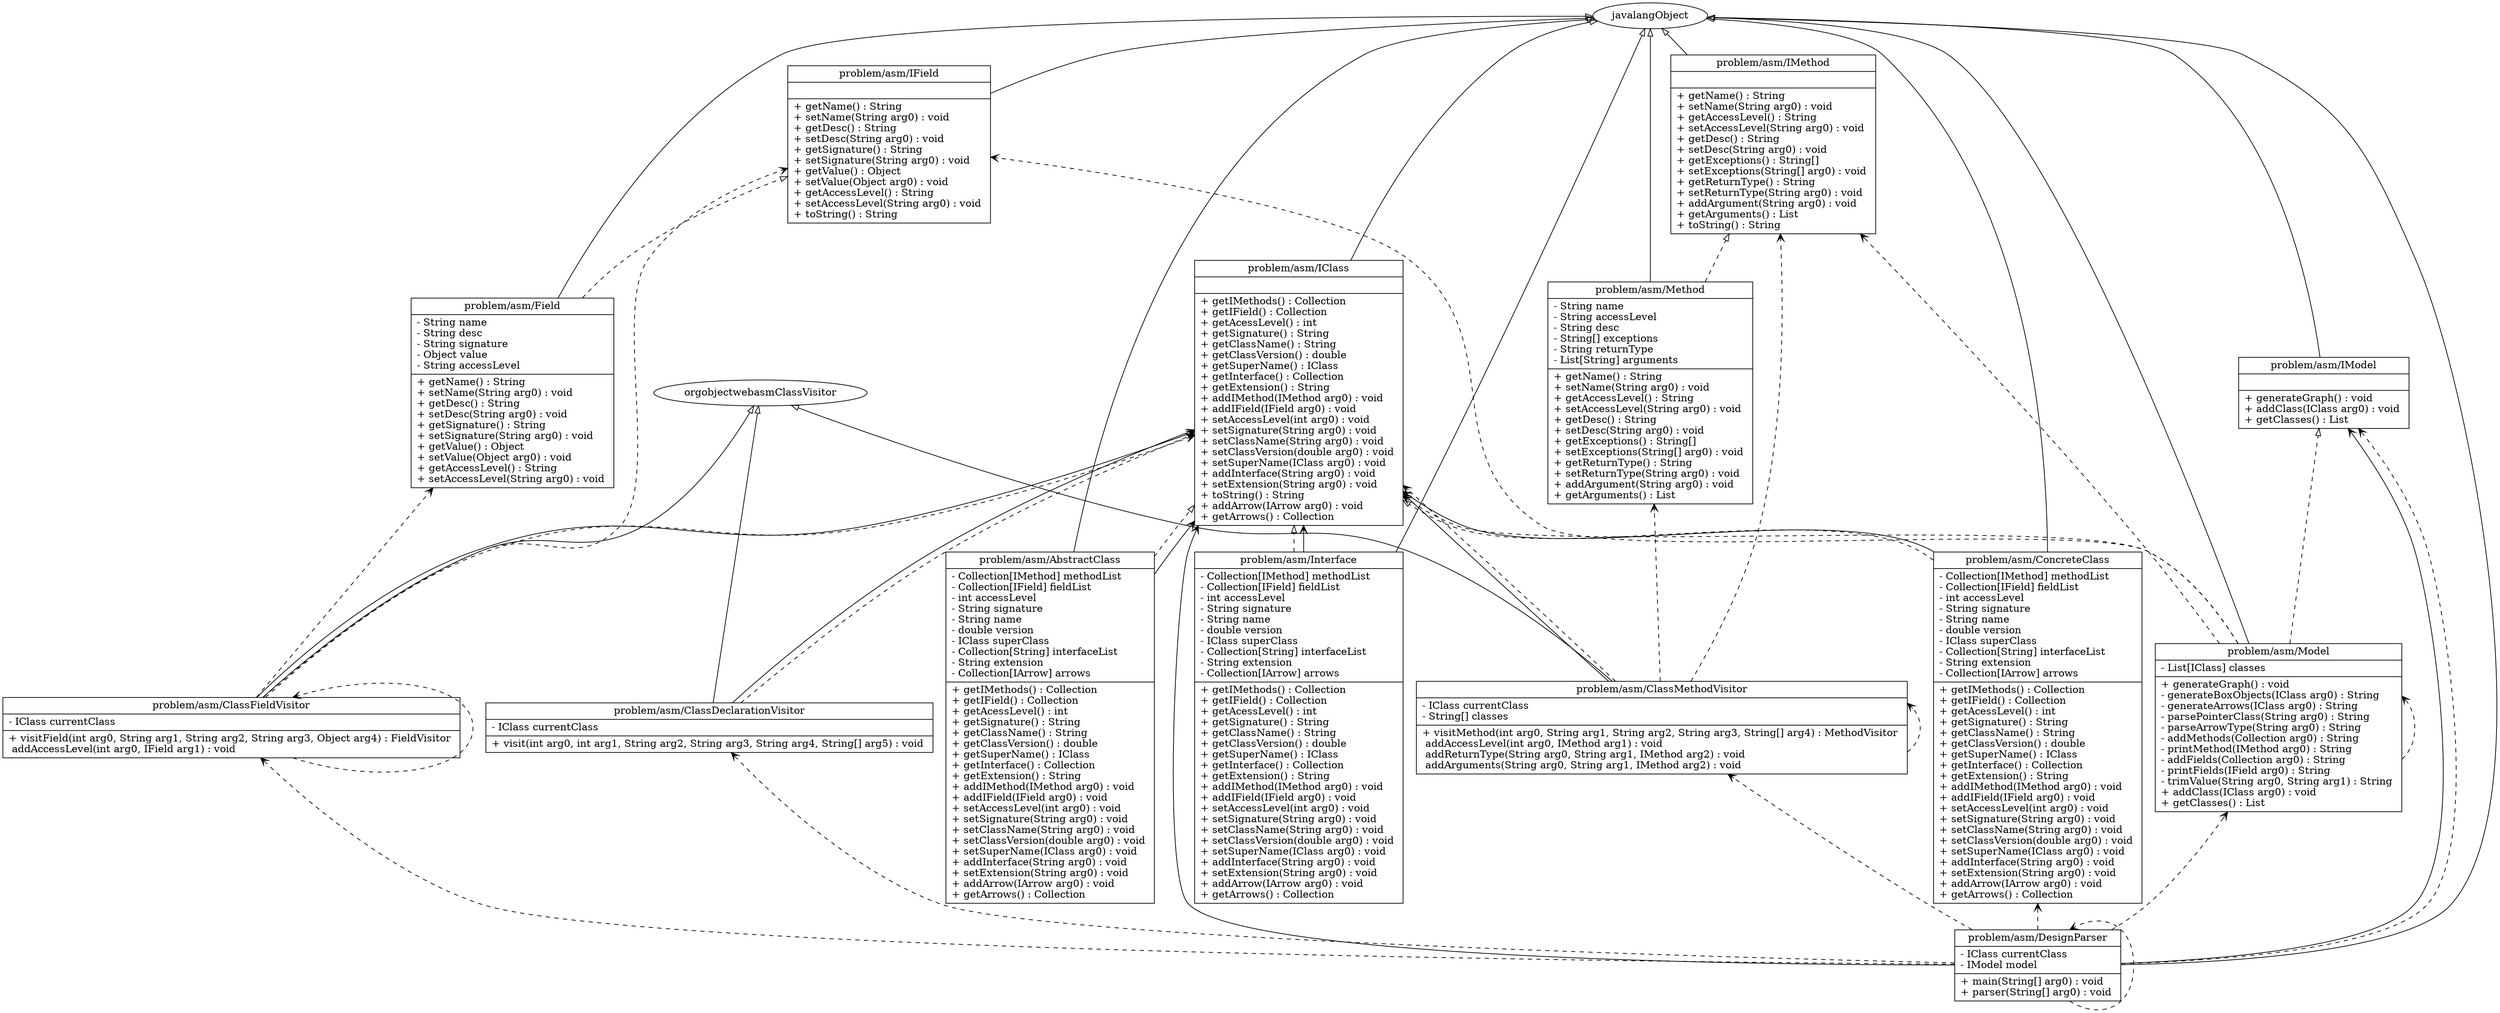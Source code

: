 digraph G {  rankdir=BT; 
 	problemasmAbstractClass [ 
		shape = "record",
		label = 
			"{ problem/asm/AbstractClass
			|
			- Collection[IMethod] methodList \l
			- Collection[IField] fieldList \l
			- int accessLevel \l
			- String signature \l
			- String name \l
			- double version \l
			- IClass superClass \l
			- Collection[String] interfaceList \l
			- String extension \l
			- Collection[IArrow] arrows \l
			| 
 			+ getIMethods() : Collection \l
			+ getIField() : Collection \l
			+ getAcessLevel() : int \l
			+ getSignature() : String \l
			+ getClassName() : String \l
			+ getClassVersion() : double \l
			+ getSuperName() : IClass \l
			+ getInterface() : Collection \l
			+ getExtension() : String \l
			+ addIMethod(IMethod arg0) : void \l
			+ addIField(IField arg0) : void \l
			+ setAccessLevel(int arg0) : void \l
			+ setSignature(String arg0) : void \l
			+ setClassName(String arg0) : void \l
			+ setClassVersion(double arg0) : void \l
			+ setSuperName(IClass arg0) : void \l
			+ addInterface(String arg0) : void \l
			+ setExtension(String arg0) : void \l
			+ addArrow(IArrow arg0) : void \l
			+ getArrows() : Collection \l
			}" 
	]; 
	problemasmClassDeclarationVisitor [ 
		shape = "record",
		label = 
			"{ problem/asm/ClassDeclarationVisitor
			|
			- IClass currentClass \l
			| 
 			+ visit(int arg0, int arg1, String arg2, String arg3, String arg4, String[] arg5) : void \l
			}" 
	]; 
	problemasmClassFieldVisitor [ 
		shape = "record",
		label = 
			"{ problem/asm/ClassFieldVisitor
			|
			- IClass currentClass \l
			| 
 			+ visitField(int arg0, String arg1, String arg2, String arg3, Object arg4) : FieldVisitor \l
			 addAccessLevel(int arg0, IField arg1) : void \l
			}" 
	]; 
	problemasmClassMethodVisitor [ 
		shape = "record",
		label = 
			"{ problem/asm/ClassMethodVisitor
			|
			- IClass currentClass \l
			- String[] classes \l
			| 
 			+ visitMethod(int arg0, String arg1, String arg2, String arg3, String[] arg4) : MethodVisitor \l
			 addAccessLevel(int arg0, IMethod arg1) : void \l
			 addReturnType(String arg0, String arg1, IMethod arg2) : void \l
			 addArguments(String arg0, String arg1, IMethod arg2) : void \l
			}" 
	]; 
	problemasmConcreteClass [ 
		shape = "record",
		label = 
			"{ problem/asm/ConcreteClass
			|
			- Collection[IMethod] methodList \l
			- Collection[IField] fieldList \l
			- int accessLevel \l
			- String signature \l
			- String name \l
			- double version \l
			- IClass superClass \l
			- Collection[String] interfaceList \l
			- String extension \l
			- Collection[IArrow] arrows \l
			| 
 			+ getIMethods() : Collection \l
			+ getIField() : Collection \l
			+ getAcessLevel() : int \l
			+ getSignature() : String \l
			+ getClassName() : String \l
			+ getClassVersion() : double \l
			+ getSuperName() : IClass \l
			+ getInterface() : Collection \l
			+ getExtension() : String \l
			+ addIMethod(IMethod arg0) : void \l
			+ addIField(IField arg0) : void \l
			+ setAccessLevel(int arg0) : void \l
			+ setSignature(String arg0) : void \l
			+ setClassName(String arg0) : void \l
			+ setClassVersion(double arg0) : void \l
			+ setSuperName(IClass arg0) : void \l
			+ addInterface(String arg0) : void \l
			+ setExtension(String arg0) : void \l
			+ addArrow(IArrow arg0) : void \l
			+ getArrows() : Collection \l
			}" 
	]; 
	problemasmDesignParser [ 
		shape = "record",
		label = 
			"{ problem/asm/DesignParser
			|
			- IClass currentClass \l
			- IModel model \l
			| 
 			+ main(String[] arg0) : void \l
			+ parser(String[] arg0) : void \l
			}" 
	]; 
	problemasmField [ 
		shape = "record",
		label = 
			"{ problem/asm/Field
			|
			- String name \l
			- String desc \l
			- String signature \l
			- Object value \l
			- String accessLevel \l
			| 
 			+ getName() : String \l
			+ setName(String arg0) : void \l
			+ getDesc() : String \l
			+ setDesc(String arg0) : void \l
			+ getSignature() : String \l
			+ setSignature(String arg0) : void \l
			+ getValue() : Object \l
			+ setValue(Object arg0) : void \l
			+ getAccessLevel() : String \l
			+ setAccessLevel(String arg0) : void \l
			}" 
	]; 
	problemasmIClass [ 
		shape = "record",
		label = 
			"{ problem/asm/IClass
			|
			| 
 			+ getIMethods() : Collection \l
			+ getIField() : Collection \l
			+ getAcessLevel() : int \l
			+ getSignature() : String \l
			+ getClassName() : String \l
			+ getClassVersion() : double \l
			+ getSuperName() : IClass \l
			+ getInterface() : Collection \l
			+ getExtension() : String \l
			+ addIMethod(IMethod arg0) : void \l
			+ addIField(IField arg0) : void \l
			+ setAccessLevel(int arg0) : void \l
			+ setSignature(String arg0) : void \l
			+ setClassName(String arg0) : void \l
			+ setClassVersion(double arg0) : void \l
			+ setSuperName(IClass arg0) : void \l
			+ addInterface(String arg0) : void \l
			+ setExtension(String arg0) : void \l
			+ toString() : String \l
			+ addArrow(IArrow arg0) : void \l
			+ getArrows() : Collection \l
			}" 
	]; 
	problemasmIField [ 
		shape = "record",
		label = 
			"{ problem/asm/IField
			|
			| 
 			+ getName() : String \l
			+ setName(String arg0) : void \l
			+ getDesc() : String \l
			+ setDesc(String arg0) : void \l
			+ getSignature() : String \l
			+ setSignature(String arg0) : void \l
			+ getValue() : Object \l
			+ setValue(Object arg0) : void \l
			+ getAccessLevel() : String \l
			+ setAccessLevel(String arg0) : void \l
			+ toString() : String \l
			}" 
	]; 
	problemasmIMethod [ 
		shape = "record",
		label = 
			"{ problem/asm/IMethod
			|
			| 
 			+ getName() : String \l
			+ setName(String arg0) : void \l
			+ getAccessLevel() : String \l
			+ setAccessLevel(String arg0) : void \l
			+ getDesc() : String \l
			+ setDesc(String arg0) : void \l
			+ getExceptions() : String[] \l
			+ setExceptions(String[] arg0) : void \l
			+ getReturnType() : String \l
			+ setReturnType(String arg0) : void \l
			+ addArgument(String arg0) : void \l
			+ getArguments() : List \l
			+ toString() : String \l
			}" 
	]; 
	problemasmIModel [ 
		shape = "record",
		label = 
			"{ problem/asm/IModel
			|
			| 
 			+ generateGraph() : void \l
			+ addClass(IClass arg0) : void \l
			+ getClasses() : List \l
			}" 
	]; 
	problemasmInterface [ 
		shape = "record",
		label = 
			"{ problem/asm/Interface
			|
			- Collection[IMethod] methodList \l
			- Collection[IField] fieldList \l
			- int accessLevel \l
			- String signature \l
			- String name \l
			- double version \l
			- IClass superClass \l
			- Collection[String] interfaceList \l
			- String extension \l
			- Collection[IArrow] arrows \l
			| 
 			+ getIMethods() : Collection \l
			+ getIField() : Collection \l
			+ getAcessLevel() : int \l
			+ getSignature() : String \l
			+ getClassName() : String \l
			+ getClassVersion() : double \l
			+ getSuperName() : IClass \l
			+ getInterface() : Collection \l
			+ getExtension() : String \l
			+ addIMethod(IMethod arg0) : void \l
			+ addIField(IField arg0) : void \l
			+ setAccessLevel(int arg0) : void \l
			+ setSignature(String arg0) : void \l
			+ setClassName(String arg0) : void \l
			+ setClassVersion(double arg0) : void \l
			+ setSuperName(IClass arg0) : void \l
			+ addInterface(String arg0) : void \l
			+ setExtension(String arg0) : void \l
			+ addArrow(IArrow arg0) : void \l
			+ getArrows() : Collection \l
			}" 
	]; 
	problemasmMethod [ 
		shape = "record",
		label = 
			"{ problem/asm/Method
			|
			- String name \l
			- String accessLevel \l
			- String desc \l
			- String[] exceptions \l
			- String returnType \l
			- List[String] arguments \l
			| 
 			+ getName() : String \l
			+ setName(String arg0) : void \l
			+ getAccessLevel() : String \l
			+ setAccessLevel(String arg0) : void \l
			+ getDesc() : String \l
			+ setDesc(String arg0) : void \l
			+ getExceptions() : String[] \l
			+ setExceptions(String[] arg0) : void \l
			+ getReturnType() : String \l
			+ setReturnType(String arg0) : void \l
			+ addArgument(String arg0) : void \l
			+ getArguments() : List \l
			}" 
	]; 
	problemasmModel [ 
		shape = "record",
		label = 
			"{ problem/asm/Model
			|
			- List[IClass] classes \l
			| 
 			+ generateGraph() : void \l
			- generateBoxObjects(IClass arg0) : String \l
			- generateArrows(IClass arg0) : String \l
			- parsePointerClass(String arg0) : String \l
			- parseArrowType(String arg0) : String \l
			- addMethods(Collection arg0) : String \l
			- printMethod(IMethod arg0) : String \l
			- addFields(Collection arg0) : String \l
			- printFields(IField arg0) : String \l
			- trimValue(String arg0, String arg1) : String \l
			+ addClass(IClass arg0) : void \l
			+ getClasses() : List \l
			}" 
	]; 
	problemasmAbstractClass -> javalangObject
		[arrowhead="onormal"];
	problemasmAbstractClass -> problemasmIClass
		[arrowhead="onormal", style="dashed"];
	problemasmAbstractClass -> problemasmIClass
		[arrowhead="vee"];
	problemasmClassDeclarationVisitor -> orgobjectwebasmClassVisitor
		[arrowhead="onormal"];
	problemasmClassDeclarationVisitor -> problemasmIClass
		[arrowhead="vee"];
	problemasmClassDeclarationVisitor -> problemasmIClass
		[arrowhead="vee", style="dashed"];
	problemasmClassFieldVisitor -> orgobjectwebasmClassVisitor
		[arrowhead="onormal"];
	problemasmClassFieldVisitor -> problemasmIClass
		[arrowhead="vee"];
	problemasmClassFieldVisitor -> problemasmField
		[arrowhead="vee", style="dashed"];
	problemasmClassFieldVisitor -> problemasmIField
		[arrowhead="vee", style="dashed"];
	problemasmClassFieldVisitor -> problemasmClassFieldVisitor
		[arrowhead="vee", style="dashed"];
	problemasmClassFieldVisitor -> problemasmIClass
		[arrowhead="vee", style="dashed"];
	problemasmClassMethodVisitor -> orgobjectwebasmClassVisitor
		[arrowhead="onormal"];
	problemasmClassMethodVisitor -> problemasmIClass
		[arrowhead="vee"];
	problemasmClassMethodVisitor -> problemasmMethod
		[arrowhead="vee", style="dashed"];
	problemasmClassMethodVisitor -> problemasmIMethod
		[arrowhead="vee", style="dashed"];
	problemasmClassMethodVisitor -> problemasmClassMethodVisitor
		[arrowhead="vee", style="dashed"];
	problemasmClassMethodVisitor -> problemasmIClass
		[arrowhead="vee", style="dashed"];
	problemasmConcreteClass -> javalangObject
		[arrowhead="onormal"];
	problemasmConcreteClass -> problemasmIClass
		[arrowhead="onormal", style="dashed"];
	problemasmConcreteClass -> problemasmIClass
		[arrowhead="vee"];
	problemasmDesignParser -> javalangObject
		[arrowhead="onormal"];
	problemasmDesignParser -> problemasmDesignParser
		[arrowhead="vee", style="dashed"];
	problemasmDesignParser -> problemasmModel
		[arrowhead="vee", style="dashed"];
	problemasmDesignParser -> problemasmIModel
		[arrowhead="vee"];
	problemasmDesignParser -> problemasmConcreteClass
		[arrowhead="vee", style="dashed"];
	problemasmDesignParser -> problemasmIClass
		[arrowhead="vee"];
	problemasmDesignParser -> problemasmClassDeclarationVisitor
		[arrowhead="vee", style="dashed"];
	problemasmDesignParser -> problemasmClassFieldVisitor
		[arrowhead="vee", style="dashed"];
	problemasmDesignParser -> problemasmClassMethodVisitor
		[arrowhead="vee", style="dashed"];
	problemasmDesignParser -> problemasmIModel
		[arrowhead="vee", style="dashed"];
	problemasmField -> javalangObject
		[arrowhead="onormal"];
	problemasmField -> problemasmIField
		[arrowhead="onormal", style="dashed"];
	problemasmIClass -> javalangObject
		[arrowhead="onormal"];
	problemasmIField -> javalangObject
		[arrowhead="onormal"];
	problemasmIMethod -> javalangObject
		[arrowhead="onormal"];
	problemasmIModel -> javalangObject
		[arrowhead="onormal"];
	problemasmInterface -> javalangObject
		[arrowhead="onormal"];
	problemasmInterface -> problemasmIClass
		[arrowhead="onormal", style="dashed"];
	problemasmInterface -> problemasmIClass
		[arrowhead="vee"];
	problemasmMethod -> javalangObject
		[arrowhead="onormal"];
	problemasmMethod -> problemasmIMethod
		[arrowhead="onormal", style="dashed"];
	problemasmModel -> javalangObject
		[arrowhead="onormal"];
	problemasmModel -> problemasmIModel
		[arrowhead="onormal", style="dashed"];
	problemasmModel -> problemasmModel
		[arrowhead="vee", style="dashed"];
	problemasmModel -> problemasmIClass
		[arrowhead="vee", style="dashed"];
	problemasmModel -> problemasmIMethod
		[arrowhead="vee", style="dashed"];
	problemasmModel -> problemasmIField
		[arrowhead="vee", style="dashed"];

}